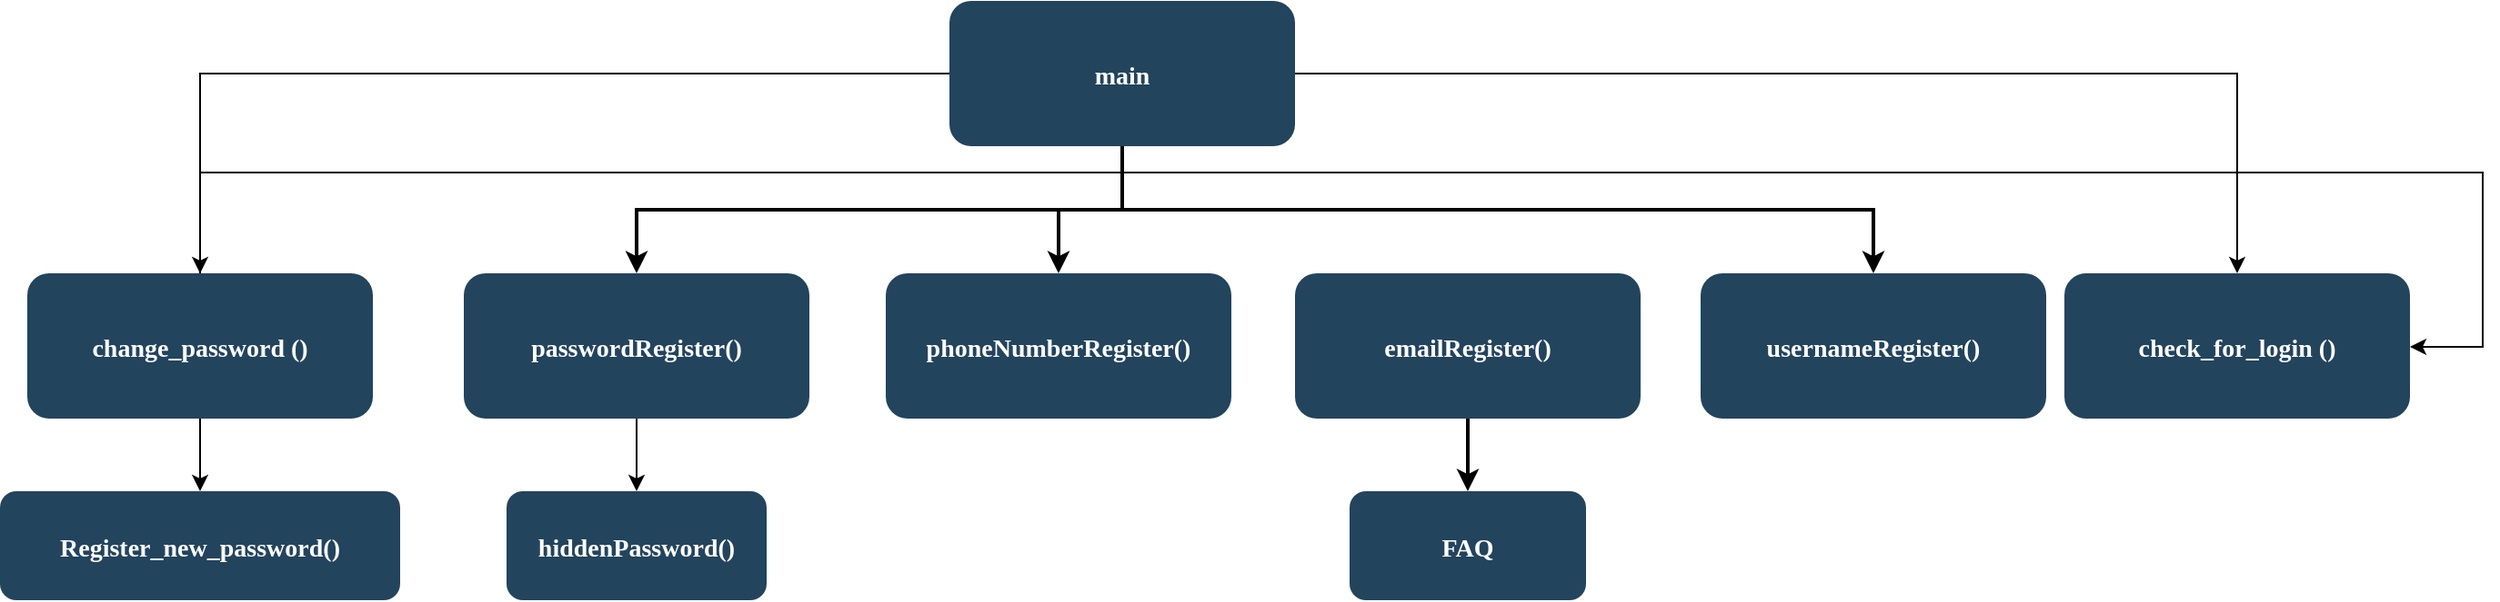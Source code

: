 <mxfile version="18.0.5" type="github">
  <diagram name="Page-1" id="2c0d36ab-eaac-3732-788b-9136903baeff">
    <mxGraphModel dx="1331" dy="1831" grid="1" gridSize="10" guides="1" tooltips="1" connect="1" arrows="1" fold="1" page="1" pageScale="1.5" pageWidth="1169" pageHeight="827" background="none" math="0" shadow="0">
      <root>
        <mxCell id="0" />
        <mxCell id="1" parent="0" />
        <mxCell id="Dgv-pPg0GvOMUzGrKmV9-128" style="edgeStyle=orthogonalEdgeStyle;rounded=0;orthogonalLoop=1;jettySize=auto;html=1;fontColor=#FFFFFF;exitX=1;exitY=0.5;exitDx=0;exitDy=0;" edge="1" parent="1" source="2" target="Dgv-pPg0GvOMUzGrKmV9-125">
          <mxGeometry relative="1" as="geometry">
            <mxPoint x="957" y="225.5" as="sourcePoint" />
          </mxGeometry>
        </mxCell>
        <mxCell id="Dgv-pPg0GvOMUzGrKmV9-131" style="edgeStyle=orthogonalEdgeStyle;rounded=0;orthogonalLoop=1;jettySize=auto;html=1;fontColor=#FFFFFF;" edge="1" parent="1" source="2" target="Dgv-pPg0GvOMUzGrKmV9-130">
          <mxGeometry relative="1" as="geometry" />
        </mxCell>
        <mxCell id="2" value="main" style="rounded=1;fillColor=#23445D;gradientColor=none;strokeColor=none;fontColor=#FFFFFF;fontStyle=1;fontFamily=Tahoma;fontSize=14" parent="1" vertex="1">
          <mxGeometry x="757" y="185.5" width="190" height="80" as="geometry" />
        </mxCell>
        <mxCell id="4" value="usernameRegister()" style="rounded=1;fillColor=#23445D;gradientColor=none;strokeColor=none;fontColor=#FFFFFF;fontStyle=1;fontFamily=Tahoma;fontSize=14" parent="1" vertex="1">
          <mxGeometry x="1170.0" y="335.5" width="190" height="80" as="geometry" />
        </mxCell>
        <mxCell id="9" value="" style="edgeStyle=elbowEdgeStyle;elbow=vertical;strokeWidth=2;rounded=0" parent="1" source="2" target="4" edge="1">
          <mxGeometry x="337" y="215.5" width="100" height="100" as="geometry">
            <mxPoint x="337" y="315.5" as="sourcePoint" />
            <mxPoint x="437" y="215.5" as="targetPoint" />
          </mxGeometry>
        </mxCell>
        <mxCell id="10" value="emailRegister()" style="rounded=1;fillColor=#23445D;gradientColor=none;strokeColor=none;fontColor=#FFFFFF;fontStyle=1;fontFamily=Tahoma;fontSize=14" parent="1" vertex="1">
          <mxGeometry x="947" y="335.5" width="190" height="80" as="geometry" />
        </mxCell>
        <mxCell id="12" value="phoneNumberRegister()" style="rounded=1;fillColor=#23445D;gradientColor=none;strokeColor=none;fontColor=#FFFFFF;fontStyle=1;fontFamily=Tahoma;fontSize=14;" parent="1" vertex="1">
          <mxGeometry x="722.0" y="335.5" width="190" height="80" as="geometry" />
        </mxCell>
        <mxCell id="Dgv-pPg0GvOMUzGrKmV9-136" style="edgeStyle=orthogonalEdgeStyle;rounded=0;orthogonalLoop=1;jettySize=auto;html=1;entryX=0.5;entryY=0;entryDx=0;entryDy=0;fontColor=#FFFFFF;" edge="1" parent="1" source="13" target="16">
          <mxGeometry relative="1" as="geometry" />
        </mxCell>
        <mxCell id="13" value="passwordRegister()" style="rounded=1;fillColor=#23445D;gradientColor=none;strokeColor=none;fontColor=#FFFFFF;fontStyle=1;fontFamily=Tahoma;fontSize=14" parent="1" vertex="1">
          <mxGeometry x="490" y="335.5" width="190" height="80" as="geometry" />
        </mxCell>
        <mxCell id="16" value="hiddenPassword()" style="rounded=1;fillColor=#23445D;gradientColor=none;strokeColor=none;fontColor=#FFFFFF;fontStyle=1;fontFamily=Tahoma;fontSize=14" parent="1" vertex="1">
          <mxGeometry x="513.5" y="455.5" width="143" height="60" as="geometry" />
        </mxCell>
        <mxCell id="41" value="FAQ" style="rounded=1;fillColor=#23445D;gradientColor=none;strokeColor=none;fontColor=#FFFFFF;fontStyle=1;fontFamily=Tahoma;fontSize=14" parent="1" vertex="1">
          <mxGeometry x="977" y="455.5" width="130" height="60" as="geometry" />
        </mxCell>
        <mxCell id="59" value="" style="edgeStyle=elbowEdgeStyle;elbow=vertical;strokeWidth=2;rounded=0" parent="1" source="2" target="12" edge="1">
          <mxGeometry x="347" y="225.5" width="100" height="100" as="geometry">
            <mxPoint x="862.0" y="275.5" as="sourcePoint" />
            <mxPoint x="1467.0" y="345.5" as="targetPoint" />
          </mxGeometry>
        </mxCell>
        <mxCell id="61" value="" style="edgeStyle=elbowEdgeStyle;elbow=vertical;strokeWidth=2;rounded=0" parent="1" source="2" target="13" edge="1">
          <mxGeometry x="-23" y="135.5" width="100" height="100" as="geometry">
            <mxPoint x="-23" y="235.5" as="sourcePoint" />
            <mxPoint x="77" y="135.5" as="targetPoint" />
          </mxGeometry>
        </mxCell>
        <mxCell id="103" value="" style="edgeStyle=elbowEdgeStyle;elbow=vertical;strokeWidth=2;rounded=0" parent="1" source="10" target="41" edge="1">
          <mxGeometry x="-23" y="135.5" width="100" height="100" as="geometry">
            <mxPoint x="-23" y="235.5" as="sourcePoint" />
            <mxPoint x="77" y="135.5" as="targetPoint" />
          </mxGeometry>
        </mxCell>
        <mxCell id="Dgv-pPg0GvOMUzGrKmV9-125" value="check_for_login ()" style="rounded=1;fillColor=#23445D;gradientColor=none;strokeColor=none;fontColor=#FFFFFF;fontStyle=1;fontFamily=Tahoma;fontSize=14" vertex="1" parent="1">
          <mxGeometry x="1370.0" y="335.5" width="190" height="80" as="geometry" />
        </mxCell>
        <mxCell id="Dgv-pPg0GvOMUzGrKmV9-138" style="edgeStyle=orthogonalEdgeStyle;rounded=0;orthogonalLoop=1;jettySize=auto;html=1;entryX=0.5;entryY=0;entryDx=0;entryDy=0;fontColor=#FFFFFF;" edge="1" parent="1" source="Dgv-pPg0GvOMUzGrKmV9-130" target="Dgv-pPg0GvOMUzGrKmV9-137">
          <mxGeometry relative="1" as="geometry" />
        </mxCell>
        <mxCell id="Dgv-pPg0GvOMUzGrKmV9-139" style="edgeStyle=orthogonalEdgeStyle;rounded=0;orthogonalLoop=1;jettySize=auto;html=1;fontColor=#FFFFFF;" edge="1" parent="1" source="Dgv-pPg0GvOMUzGrKmV9-130" target="Dgv-pPg0GvOMUzGrKmV9-125">
          <mxGeometry relative="1" as="geometry">
            <Array as="points">
              <mxPoint x="345" y="280" />
              <mxPoint x="1600" y="280" />
              <mxPoint x="1600" y="376" />
            </Array>
          </mxGeometry>
        </mxCell>
        <mxCell id="Dgv-pPg0GvOMUzGrKmV9-130" value="change_password ()" style="rounded=1;fillColor=#23445D;gradientColor=none;strokeColor=none;fontColor=#FFFFFF;fontStyle=1;fontFamily=Tahoma;fontSize=14" vertex="1" parent="1">
          <mxGeometry x="250" y="335.5" width="190" height="80" as="geometry" />
        </mxCell>
        <mxCell id="Dgv-pPg0GvOMUzGrKmV9-137" value="Register_new_password()" style="rounded=1;fillColor=#23445D;gradientColor=none;strokeColor=none;fontColor=#FFFFFF;fontStyle=1;fontFamily=Tahoma;fontSize=14" vertex="1" parent="1">
          <mxGeometry x="235" y="455.5" width="220" height="60" as="geometry" />
        </mxCell>
      </root>
    </mxGraphModel>
  </diagram>
</mxfile>
